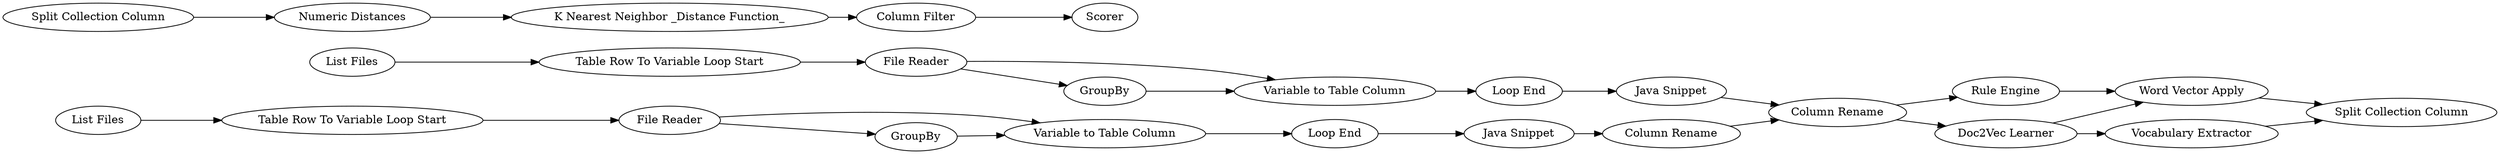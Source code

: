 digraph {
	41 -> 57
	42 -> 47
	102 -> 92
	42 -> 53
	63 -> 64
	97 -> 98
	40 -> 43
	92 -> 93
	64 -> 96
	100 -> 102
	58 -> 56
	53 -> 47
	47 -> 48
	54 -> 58
	59 -> 62
	60 -> 63
	55 -> 54
	48 -> 59
	96 -> 98
	95 -> 97
	56 -> 60
	55 -> 58
	63 -> 95
	43 -> 42
	57 -> 55
	62 -> 63
	99 -> 100
	95 -> 96
	57 [label="Table Row To Variable Loop Start"]
	55 [label="File Reader"]
	97 [label="Vocabulary Extractor"]
	58 [label="Variable to Table Column"]
	64 [label="Rule Engine"]
	92 [label="Column Filter"]
	41 [label="List Files"]
	98 [label="Split Collection Column"]
	56 [label="Loop End"]
	54 [label=GroupBy]
	59 [label="Java Snippet"]
	48 [label="Loop End"]
	42 [label="File Reader"]
	53 [label=GroupBy]
	47 [label="Variable to Table Column"]
	63 [label="Column Rename"]
	100 [label="Numeric Distances"]
	93 [label=Scorer]
	60 [label="Java Snippet"]
	99 [label="Split Collection Column"]
	43 [label="Table Row To Variable Loop Start"]
	96 [label="Word Vector Apply"]
	102 [label="K Nearest Neighbor _Distance Function_"]
	62 [label="Column Rename"]
	40 [label="List Files"]
	95 [label="Doc2Vec Learner"]
	rankdir=LR
}
